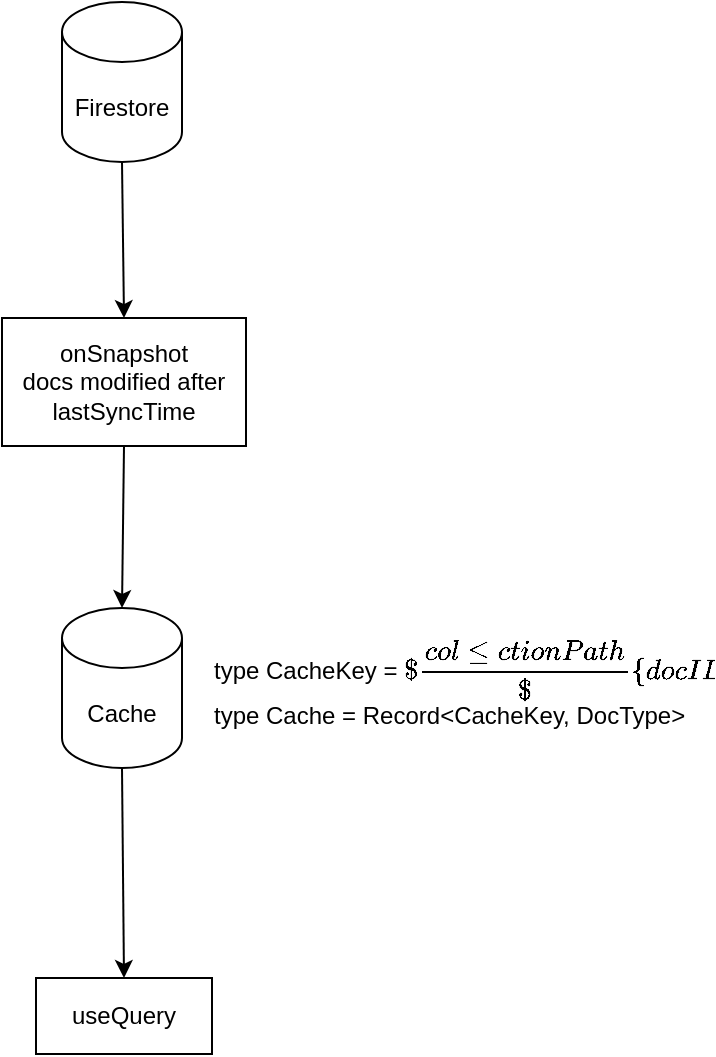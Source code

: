 <mxfile>
    <diagram id="Z0j60kUzSBmS1KMv3_Yg" name="Page-1">
        <mxGraphModel dx="1394" dy="1012" grid="0" gridSize="10" guides="0" tooltips="1" connect="1" arrows="1" fold="1" page="0" pageScale="1" pageWidth="1100" pageHeight="850" math="0" shadow="0">
            <root>
                <mxCell id="0"/>
                <mxCell id="1" parent="0"/>
                <mxCell id="12" style="edgeStyle=none;html=1;exitX=0.5;exitY=1;exitDx=0;exitDy=0;exitPerimeter=0;entryX=0.5;entryY=0;entryDx=0;entryDy=0;" edge="1" parent="1" source="2" target="4">
                    <mxGeometry relative="1" as="geometry"/>
                </mxCell>
                <mxCell id="2" value="Firestore" style="shape=cylinder3;whiteSpace=wrap;html=1;boundedLbl=1;backgroundOutline=1;size=15;" vertex="1" parent="1">
                    <mxGeometry x="-3" y="-63" width="60" height="80" as="geometry"/>
                </mxCell>
                <mxCell id="14" style="edgeStyle=none;html=1;exitX=0.5;exitY=1;exitDx=0;exitDy=0;exitPerimeter=0;entryX=0.5;entryY=0;entryDx=0;entryDy=0;" edge="1" parent="1" source="3" target="7">
                    <mxGeometry relative="1" as="geometry"/>
                </mxCell>
                <mxCell id="3" value="Cache" style="shape=cylinder3;whiteSpace=wrap;html=1;boundedLbl=1;backgroundOutline=1;size=15;" vertex="1" parent="1">
                    <mxGeometry x="-3" y="240" width="60" height="80" as="geometry"/>
                </mxCell>
                <mxCell id="13" style="edgeStyle=none;html=1;exitX=0.5;exitY=1;exitDx=0;exitDy=0;entryX=0.5;entryY=0;entryDx=0;entryDy=0;entryPerimeter=0;" edge="1" parent="1" source="4" target="3">
                    <mxGeometry relative="1" as="geometry"/>
                </mxCell>
                <mxCell id="4" value="onSnapshot&lt;br&gt;docs modified after lastSyncTime" style="rounded=0;whiteSpace=wrap;html=1;" vertex="1" parent="1">
                    <mxGeometry x="-33" y="95" width="122" height="64" as="geometry"/>
                </mxCell>
                <mxCell id="7" value="useQuery" style="rounded=0;whiteSpace=wrap;html=1;" vertex="1" parent="1">
                    <mxGeometry x="-16" y="425" width="88" height="38" as="geometry"/>
                </mxCell>
                <mxCell id="10" value="type CacheKey =&amp;nbsp;&lt;span&gt;`${collectionPath}/${docID}`&lt;/span&gt;&lt;br&gt;&lt;div&gt;&lt;span&gt;type Cache = &lt;/span&gt;&lt;span&gt;Record&amp;lt;CacheKey, DocType&amp;gt;&lt;/span&gt;&lt;br&gt;&lt;/div&gt;" style="text;html=1;align=left;verticalAlign=middle;resizable=0;points=[];autosize=1;strokeColor=none;fillColor=none;" vertex="1" parent="1">
                    <mxGeometry x="71" y="262" width="252" height="32" as="geometry"/>
                </mxCell>
            </root>
        </mxGraphModel>
    </diagram>
</mxfile>